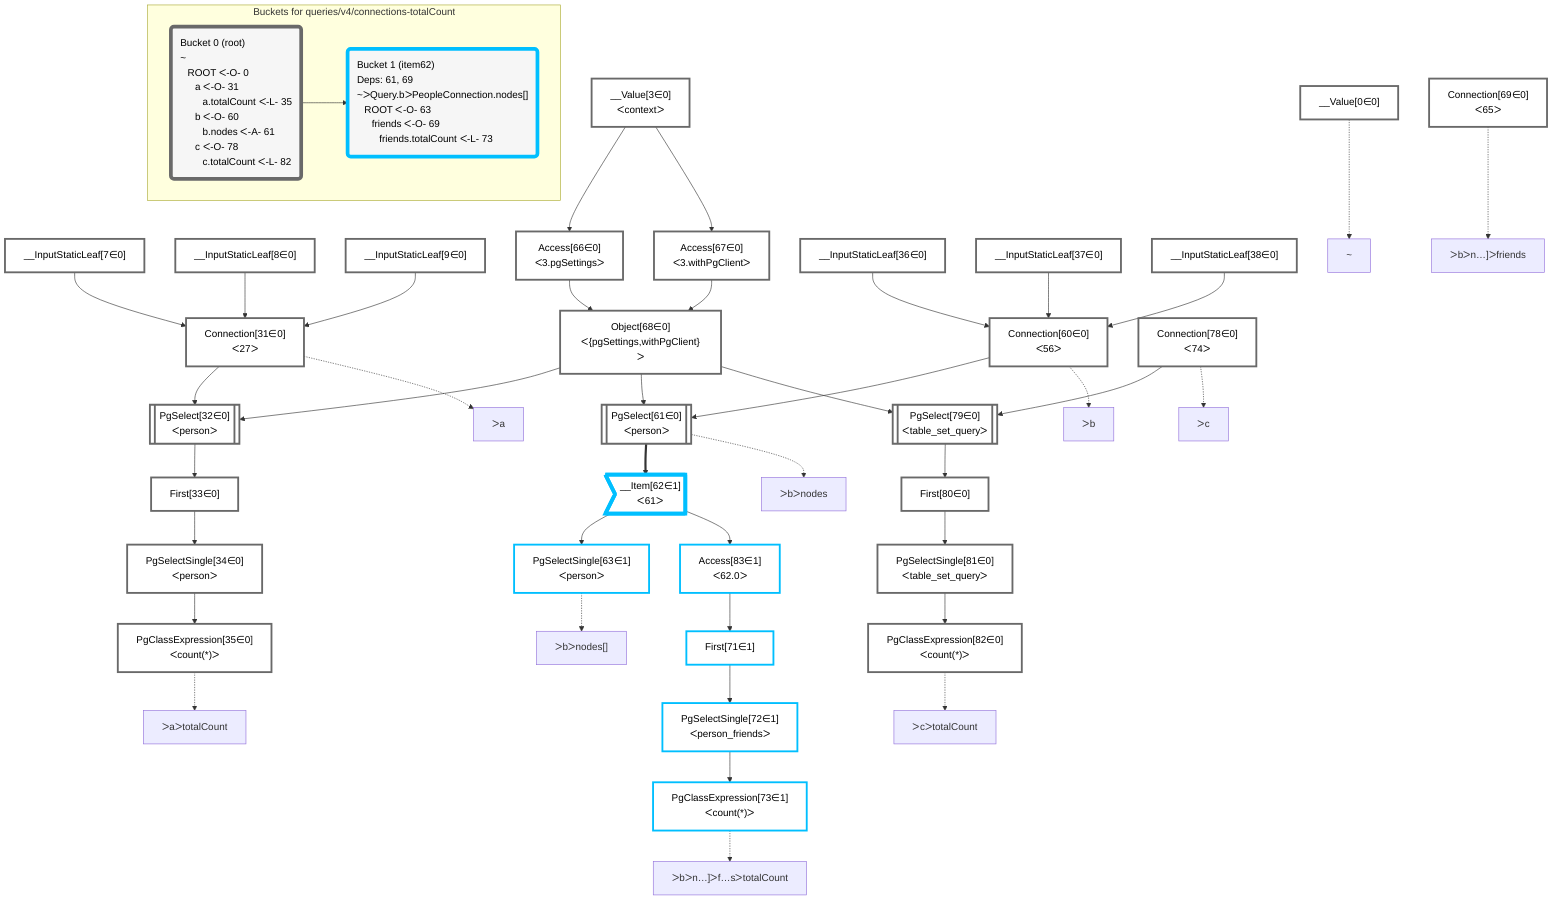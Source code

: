 graph TD
    classDef path fill:#eee,stroke:#000,color:#000
    classDef plan fill:#fff,stroke-width:3px,color:#000
    classDef itemplan fill:#fff,stroke-width:6px,color:#000
    classDef sideeffectplan fill:#f00,stroke-width:6px,color:#000
    classDef bucket fill:#f6f6f6,color:#000,stroke-width:6px,text-align:left


    %% define plans
    __Value0["__Value[0∈0]"]:::plan
    __Value3["__Value[3∈0]<br />ᐸcontextᐳ"]:::plan
    __InputStaticLeaf7["__InputStaticLeaf[7∈0]"]:::plan
    __InputStaticLeaf8["__InputStaticLeaf[8∈0]"]:::plan
    __InputStaticLeaf9["__InputStaticLeaf[9∈0]"]:::plan
    Access66["Access[66∈0]<br />ᐸ3.pgSettingsᐳ"]:::plan
    Access67["Access[67∈0]<br />ᐸ3.withPgClientᐳ"]:::plan
    Object68["Object[68∈0]<br />ᐸ{pgSettings,withPgClient}ᐳ"]:::plan
    Connection31["Connection[31∈0]<br />ᐸ27ᐳ"]:::plan
    PgSelect32[["PgSelect[32∈0]<br />ᐸpersonᐳ"]]:::plan
    First33["First[33∈0]"]:::plan
    PgSelectSingle34["PgSelectSingle[34∈0]<br />ᐸpersonᐳ"]:::plan
    PgClassExpression35["PgClassExpression[35∈0]<br />ᐸcount(*)ᐳ"]:::plan
    __InputStaticLeaf36["__InputStaticLeaf[36∈0]"]:::plan
    __InputStaticLeaf37["__InputStaticLeaf[37∈0]"]:::plan
    __InputStaticLeaf38["__InputStaticLeaf[38∈0]"]:::plan
    Connection60["Connection[60∈0]<br />ᐸ56ᐳ"]:::plan
    PgSelect61[["PgSelect[61∈0]<br />ᐸpersonᐳ"]]:::plan
    __Item62>"__Item[62∈1]<br />ᐸ61ᐳ"]:::itemplan
    PgSelectSingle63["PgSelectSingle[63∈1]<br />ᐸpersonᐳ"]:::plan
    Connection69["Connection[69∈0]<br />ᐸ65ᐳ"]:::plan
    Access83["Access[83∈1]<br />ᐸ62.0ᐳ"]:::plan
    First71["First[71∈1]"]:::plan
    PgSelectSingle72["PgSelectSingle[72∈1]<br />ᐸperson_friendsᐳ"]:::plan
    PgClassExpression73["PgClassExpression[73∈1]<br />ᐸcount(*)ᐳ"]:::plan
    Connection78["Connection[78∈0]<br />ᐸ74ᐳ"]:::plan
    PgSelect79[["PgSelect[79∈0]<br />ᐸtable_set_queryᐳ"]]:::plan
    First80["First[80∈0]"]:::plan
    PgSelectSingle81["PgSelectSingle[81∈0]<br />ᐸtable_set_queryᐳ"]:::plan
    PgClassExpression82["PgClassExpression[82∈0]<br />ᐸcount(*)ᐳ"]:::plan

    %% plan dependencies
    __Value3 --> Access66
    __Value3 --> Access67
    Access66 & Access67 --> Object68
    __InputStaticLeaf7 & __InputStaticLeaf8 & __InputStaticLeaf9 --> Connection31
    Object68 & Connection31 --> PgSelect32
    PgSelect32 --> First33
    First33 --> PgSelectSingle34
    PgSelectSingle34 --> PgClassExpression35
    __InputStaticLeaf36 & __InputStaticLeaf37 & __InputStaticLeaf38 --> Connection60
    Object68 & Connection60 --> PgSelect61
    PgSelect61 ==> __Item62
    __Item62 --> PgSelectSingle63
    __Item62 --> Access83
    Access83 --> First71
    First71 --> PgSelectSingle72
    PgSelectSingle72 --> PgClassExpression73
    Object68 & Connection78 --> PgSelect79
    PgSelect79 --> First80
    First80 --> PgSelectSingle81
    PgSelectSingle81 --> PgClassExpression82

    %% plan-to-path relationships
    P0["~"]
    __Value0 -.-> P0
    P31["ᐳa"]
    Connection31 -.-> P31
    P35["ᐳaᐳtotalCount"]
    PgClassExpression35 -.-> P35
    P60["ᐳb"]
    Connection60 -.-> P60
    P61["ᐳbᐳnodes"]
    PgSelect61 -.-> P61
    P63["ᐳbᐳnodes[]"]
    PgSelectSingle63 -.-> P63
    P69["ᐳbᐳn…]ᐳfriends"]
    Connection69 -.-> P69
    P73["ᐳbᐳn…]ᐳf…sᐳtotalCount"]
    PgClassExpression73 -.-> P73
    P78["ᐳc"]
    Connection78 -.-> P78
    P82["ᐳcᐳtotalCount"]
    PgClassExpression82 -.-> P82

    subgraph "Buckets for queries/v4/connections-totalCount"
    Bucket0("Bucket 0 (root)<br />~<br />⠀ROOT ᐸ-O- 0<br />⠀⠀a ᐸ-O- 31<br />⠀⠀⠀a.totalCount ᐸ-L- 35<br />⠀⠀b ᐸ-O- 60<br />⠀⠀⠀b.nodes ᐸ-A- 61<br />⠀⠀c ᐸ-O- 78<br />⠀⠀⠀c.totalCount ᐸ-L- 82"):::bucket
    classDef bucket0 stroke:#696969
    class Bucket0,__Value0,__Value3,__InputStaticLeaf7,__InputStaticLeaf8,__InputStaticLeaf9,Connection31,PgSelect32,First33,PgSelectSingle34,PgClassExpression35,__InputStaticLeaf36,__InputStaticLeaf37,__InputStaticLeaf38,Connection60,PgSelect61,Access66,Access67,Object68,Connection69,Connection78,PgSelect79,First80,PgSelectSingle81,PgClassExpression82 bucket0
    Bucket1("Bucket 1 (item62)<br />Deps: 61, 69<br />~ᐳQuery.bᐳPeopleConnection.nodes[]<br />⠀ROOT ᐸ-O- 63<br />⠀⠀friends ᐸ-O- 69<br />⠀⠀⠀friends.totalCount ᐸ-L- 73"):::bucket
    classDef bucket1 stroke:#00bfff
    class Bucket1,__Item62,PgSelectSingle63,First71,PgSelectSingle72,PgClassExpression73,Access83 bucket1
    Bucket0 --> Bucket1
    end